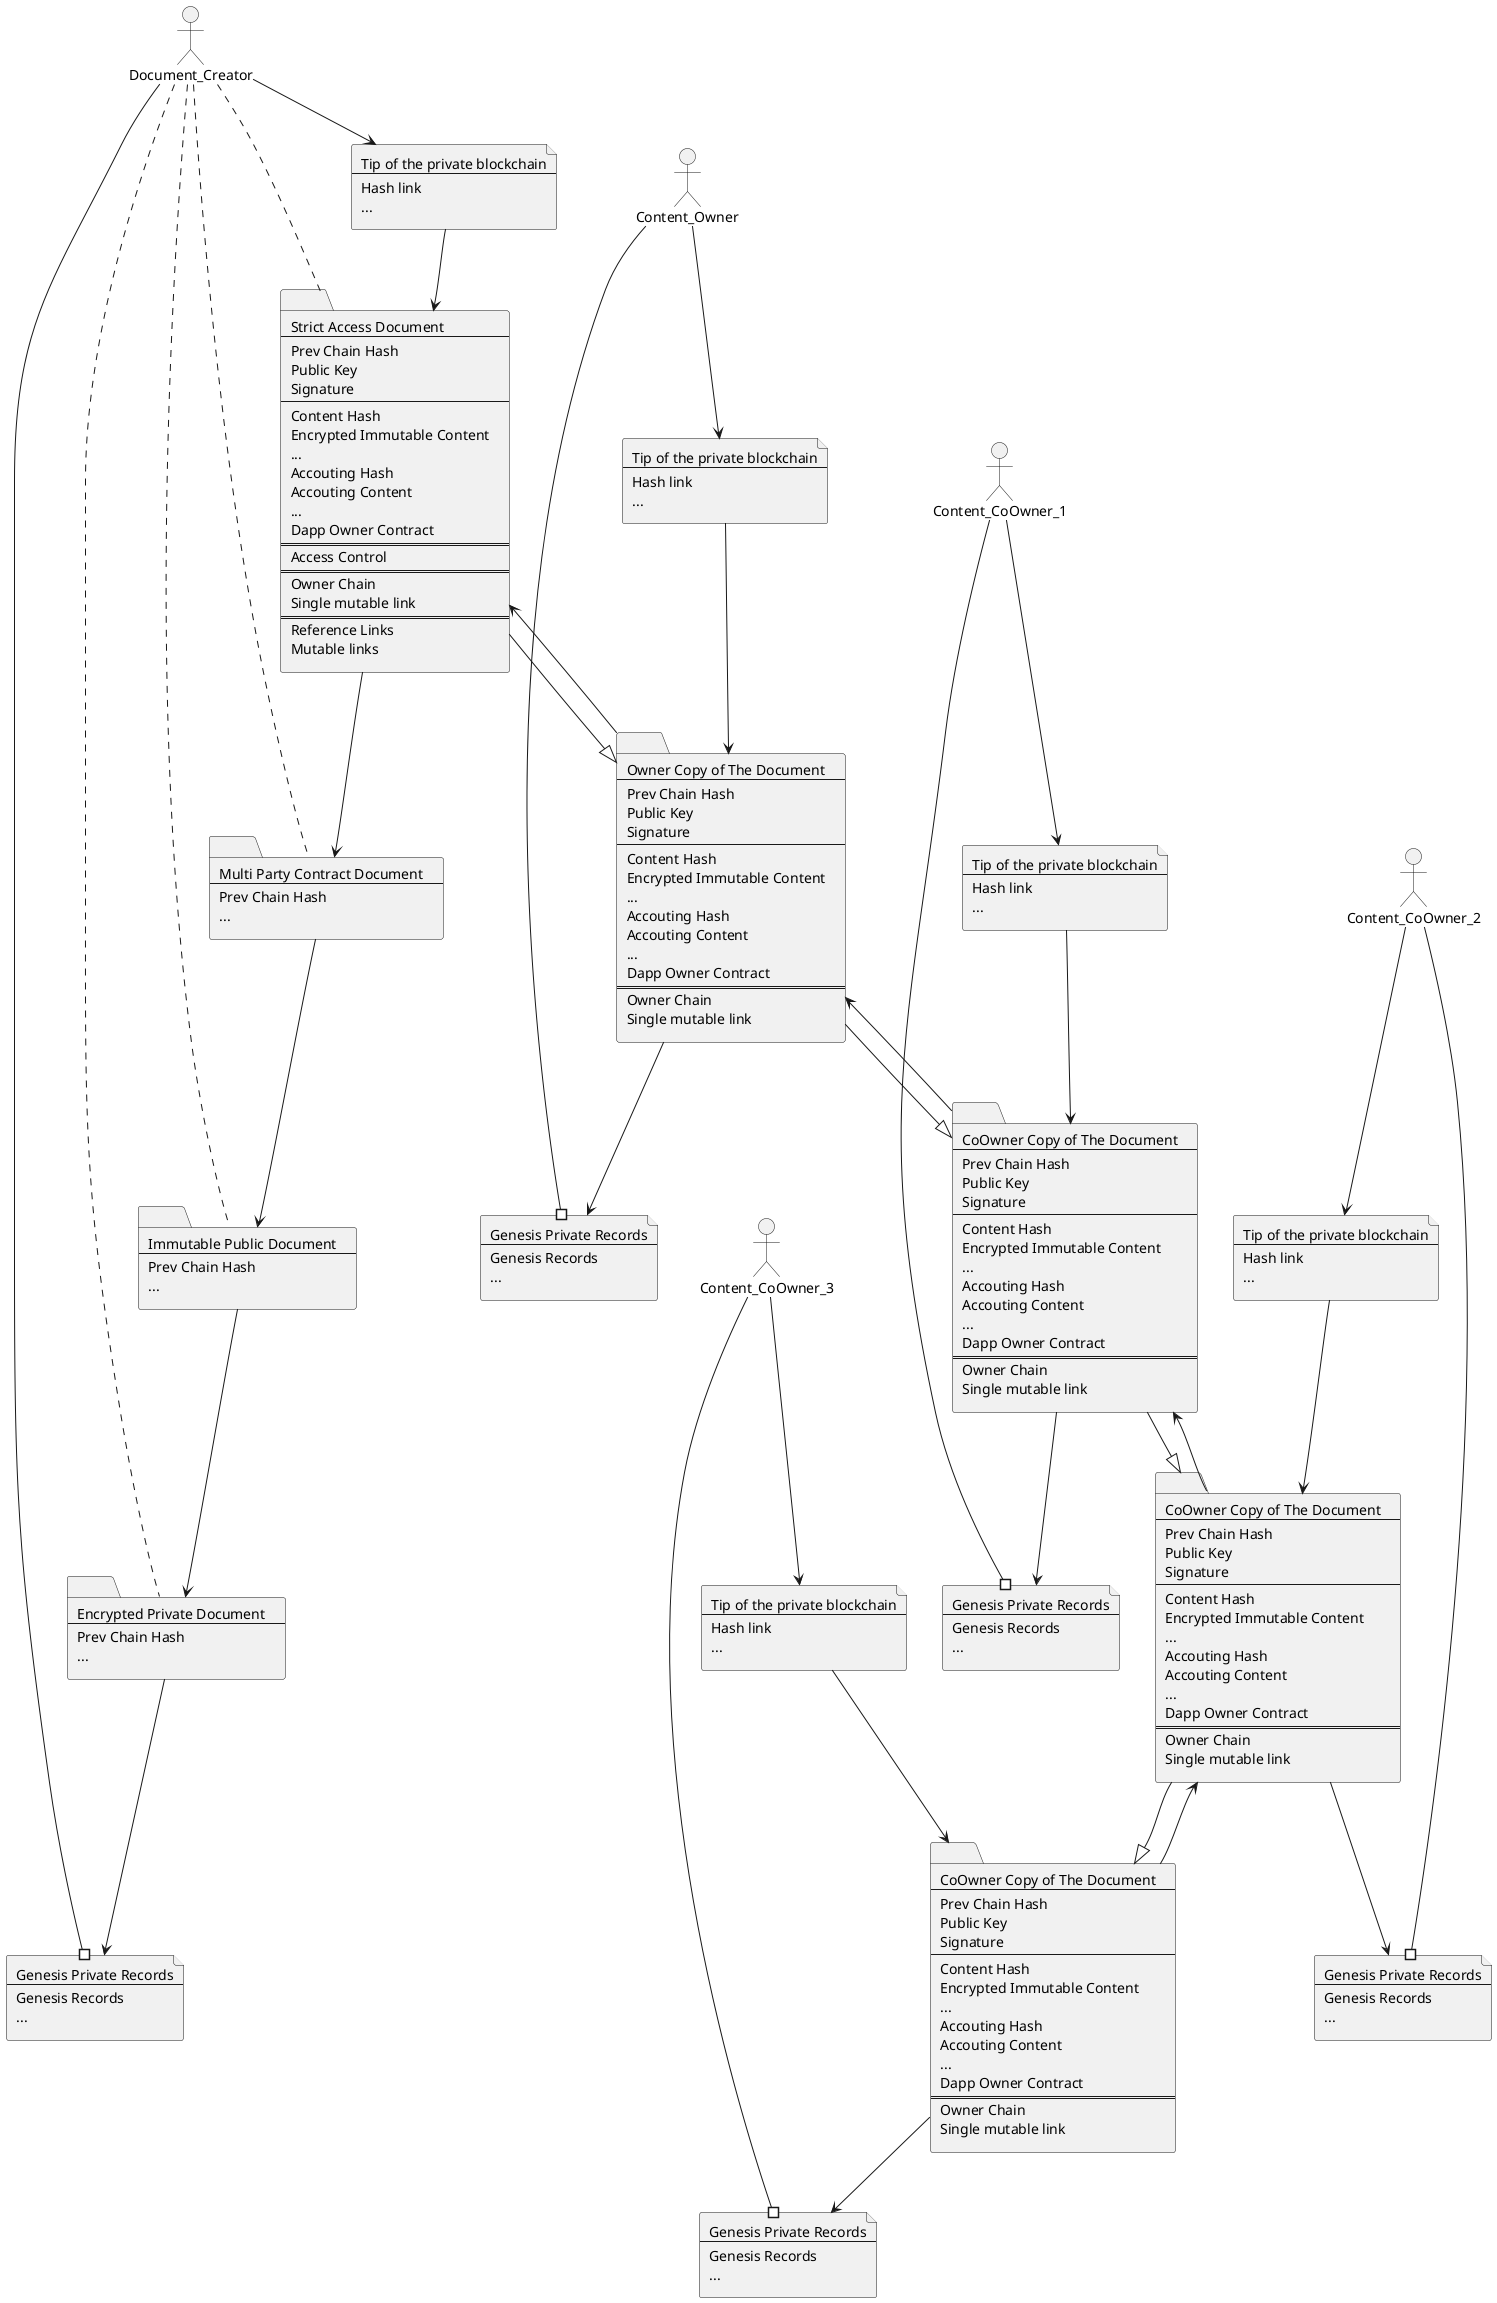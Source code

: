 @startuml

actor Document_Creator
actor Content_Owner
actor Content_CoOwner_1
actor Content_CoOwner_2
actor Content_CoOwner_3

folder Confidential_Doc [
    Strict Access Document
    ---
    Prev Chain Hash
    Public Key
    Signature
    ---
    Content Hash
    Encrypted Immutable Content
    ...
    Accouting Hash
    Accouting Content
    ...
    Dapp Owner Contract
    ===
    Access Control
    ===
    Owner Chain
    Single mutable link
    ===
    Reference Links
    Mutable links
]

folder Confidential_Doc_Owner [
    Owner Copy of The Document
    ---
    Prev Chain Hash
    Public Key
    Signature
    ---
    Content Hash
    Encrypted Immutable Content
    ...
    Accouting Hash
    Accouting Content
    ...
    Dapp Owner Contract
    ===
    Owner Chain
    Single mutable link
]

folder Confidential_Doc_CoOwner_1 [
    CoOwner Copy of The Document
    ---
    Prev Chain Hash
    Public Key
    Signature
    ---
    Content Hash
    Encrypted Immutable Content
    ...
    Accouting Hash
    Accouting Content
    ...
    Dapp Owner Contract
    ===
    Owner Chain
    Single mutable link
]

folder Confidential_Doc_CoOwner_2 [
    CoOwner Copy of The Document
    ---
    Prev Chain Hash
    Public Key
    Signature
    ---
    Content Hash
    Encrypted Immutable Content
    ...
    Accouting Hash
    Accouting Content
    ...
    Dapp Owner Contract
    ===
    Owner Chain
    Single mutable link
]

folder Confidential_Doc_CoOwner_3 [
    CoOwner Copy of The Document
    ---
    Prev Chain Hash
    Public Key
    Signature
    ---
    Content Hash
    Encrypted Immutable Content
    ...
    Accouting Hash
    Accouting Content
    ...
    Dapp Owner Contract
    ===
    Owner Chain
    Single mutable link
]

folder Contract_Doc [
    Multi Party Contract Document
    ---
    Prev Chain Hash
    ...
]

folder Immutable_Doc [
    Immutable Public Document
    ---
    Prev Chain Hash
    ...
]

folder Private_Doc [
    Encrypted Private Document
    ---
    Prev Chain Hash
    ...
]

file Private_BlkChain [
    Genesis Private Records
    ---
    Genesis Records
    ...
]

file Private_BlkChain_1 [
    Genesis Private Records
    ---
    Genesis Records
    ...
]

file Private_BlkChain_2 [
    Genesis Private Records
    ---
    Genesis Records
    ...
]

file Private_BlkChain_3 [
    Genesis Private Records
    ---
    Genesis Records
    ...
]

file Private_BlkChain_4 [
    Genesis Private Records
    ---
    Genesis Records
    ...
]


file Private_BlkChain_Tip [
    Tip of the private blockchain
    ---
    Hash link
    ...
]

file Private_BlkChain_Tip_1 [
    Tip of the private blockchain
    ---
    Hash link
    ...
]

file Private_BlkChain_Tip_2 [
    Tip of the private blockchain
    ---
    Hash link
    ...
]

file Private_BlkChain_Tip_3 [
    Tip of the private blockchain
    ---
    Hash link
    ...
]

file Private_BlkChain_Tip_4 [
    Tip of the private blockchain
    ---
    Hash link
    ...
]

Document_Creator --# Private_BlkChain
Document_Creator --> Private_BlkChain_Tip

Document_Creator .. Confidential_Doc
Document_Creator .. Contract_Doc
Document_Creator .. Immutable_Doc
Document_Creator .. Private_Doc

Private_BlkChain_Tip --> Confidential_Doc
Confidential_Doc --> Contract_Doc
Contract_Doc --> Immutable_Doc
Immutable_Doc --> Private_Doc
Private_Doc --> Private_BlkChain

Content_Owner --# Private_BlkChain_1
Content_CoOwner_1 --# Private_BlkChain_2
Content_CoOwner_2 --# Private_BlkChain_3
Content_CoOwner_3 --# Private_BlkChain_4

Content_Owner --> Private_BlkChain_Tip_1
Content_CoOwner_1 --> Private_BlkChain_Tip_2
Content_CoOwner_2 --> Private_BlkChain_Tip_3
Content_CoOwner_3 --> Private_BlkChain_Tip_4

Private_BlkChain_Tip_1 --> Confidential_Doc_Owner
Private_BlkChain_Tip_2 --> Confidential_Doc_CoOwner_1
Private_BlkChain_Tip_3 --> Confidential_Doc_CoOwner_2
Private_BlkChain_Tip_4 --> Confidential_Doc_CoOwner_3

Confidential_Doc_Owner -->Private_BlkChain_1
Confidential_Doc_CoOwner_1 --> Private_BlkChain_2
Confidential_Doc_CoOwner_2 --> Private_BlkChain_3
Confidential_Doc_CoOwner_3 --> Private_BlkChain_4

Confidential_Doc_Owner --> Confidential_Doc
Confidential_Doc --^ Confidential_Doc_Owner

Confidential_Doc_CoOwner_1 --> Confidential_Doc_Owner
Confidential_Doc_Owner --^ Confidential_Doc_CoOwner_1

Confidential_Doc_CoOwner_2 --> Confidential_Doc_CoOwner_1
Confidential_Doc_CoOwner_1 --^ Confidential_Doc_CoOwner_2

Confidential_Doc_CoOwner_3 --> Confidential_Doc_CoOwner_2
Confidential_Doc_CoOwner_2 --^ Confidential_Doc_CoOwner_3

@enduml
